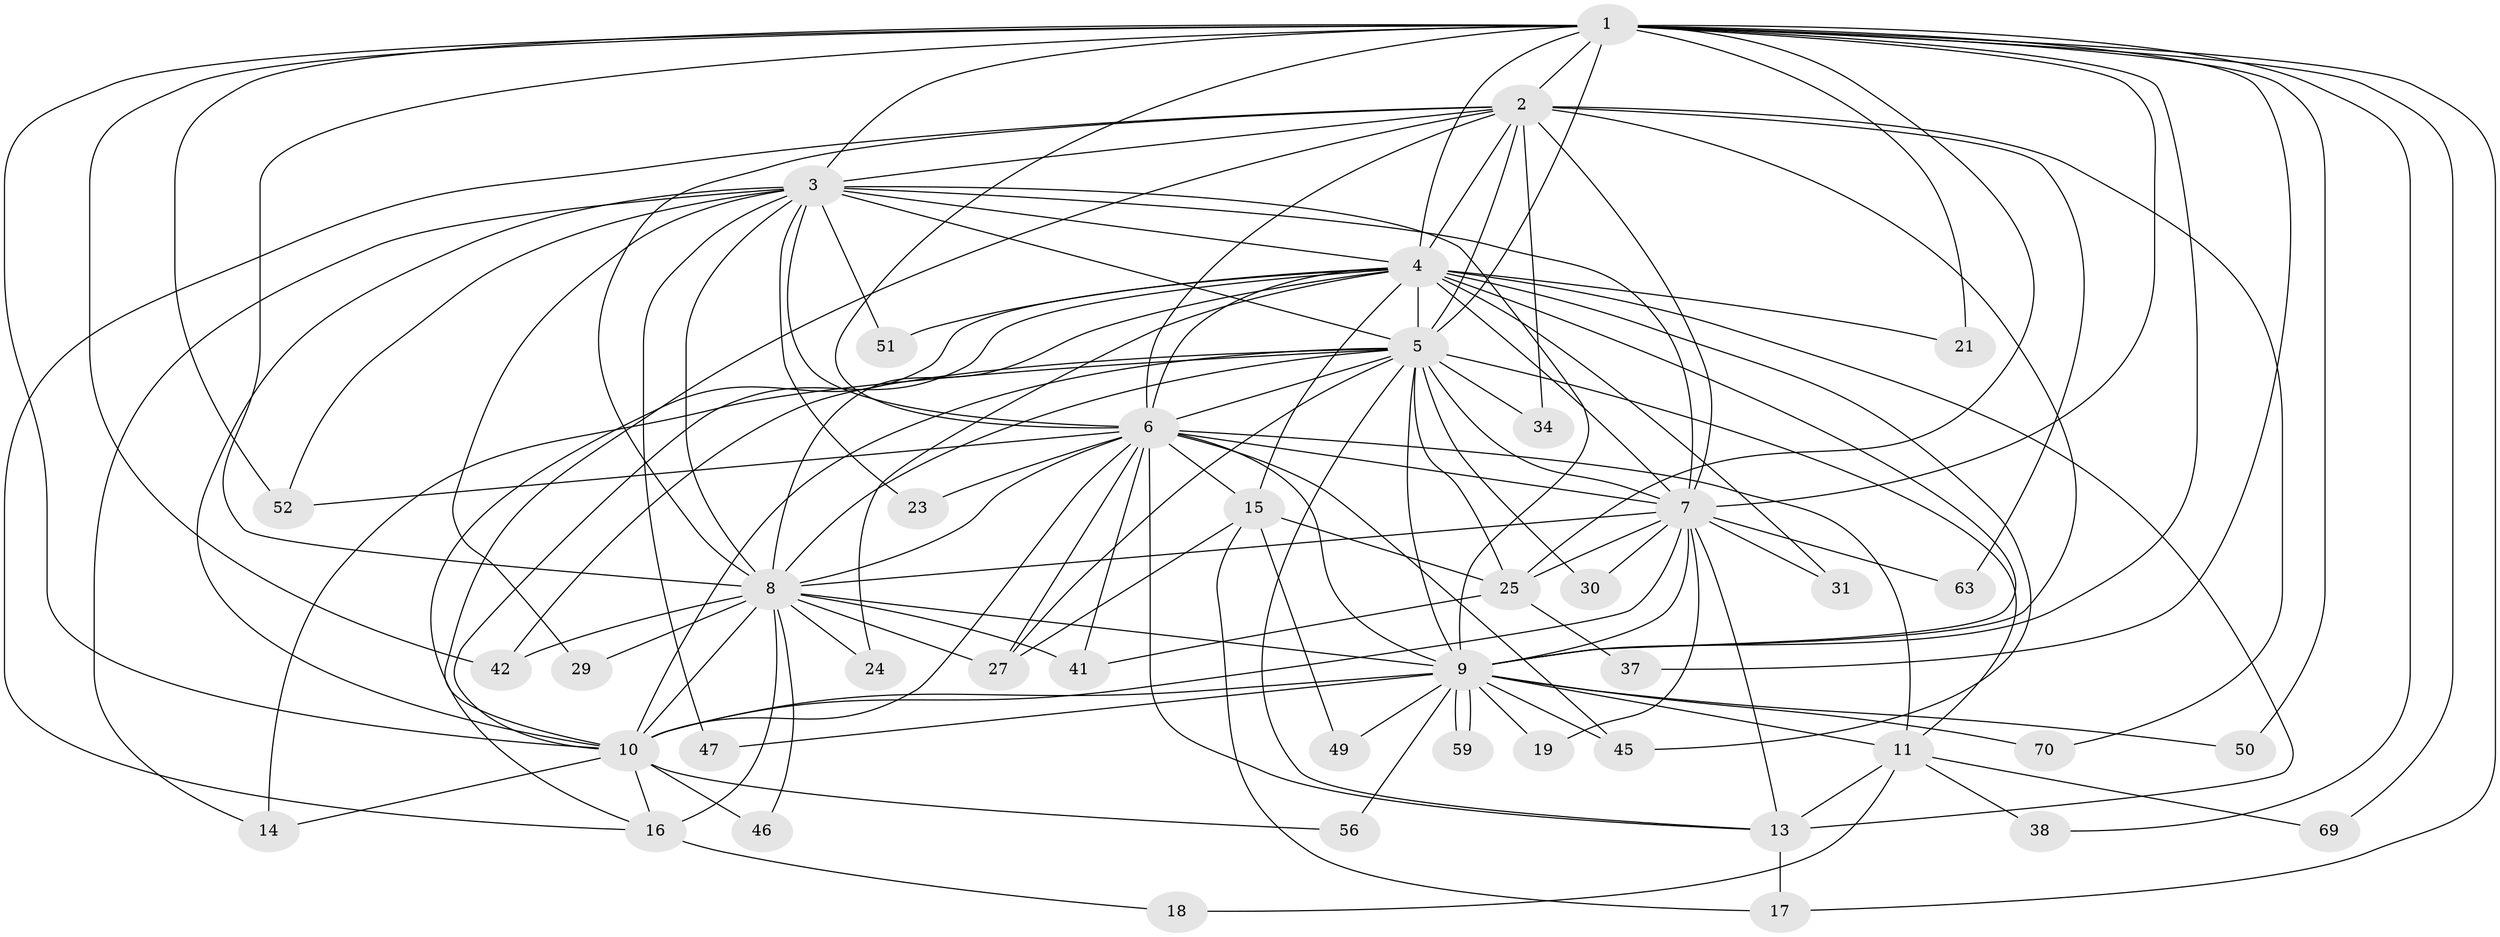 // original degree distribution, {23: 0.0136986301369863, 13: 0.0136986301369863, 15: 0.0136986301369863, 19: 0.0136986301369863, 20: 0.0136986301369863, 18: 0.0273972602739726, 16: 0.0136986301369863, 21: 0.0136986301369863, 14: 0.0136986301369863, 7: 0.0136986301369863, 4: 0.0958904109589041, 3: 0.1232876712328767, 6: 0.0273972602739726, 2: 0.589041095890411, 5: 0.0136986301369863}
// Generated by graph-tools (version 1.1) at 2025/17/03/04/25 18:17:52]
// undirected, 43 vertices, 127 edges
graph export_dot {
graph [start="1"]
  node [color=gray90,style=filled];
  1;
  2 [super="+39"];
  3;
  4 [super="+32"];
  5 [super="+54+44+73+67+22"];
  6 [super="+53+35"];
  7;
  8 [super="+40+43"];
  9;
  10 [super="+60"];
  11 [super="+12"];
  13 [super="+20"];
  14;
  15 [super="+48"];
  16 [super="+33"];
  17 [super="+28"];
  18;
  19;
  21;
  23;
  24;
  25 [super="+36"];
  27;
  29;
  30;
  31;
  34;
  37;
  38;
  41;
  42 [super="+72"];
  45 [super="+66"];
  46;
  47;
  49;
  50;
  51;
  52 [super="+64"];
  56;
  59;
  63;
  69;
  70;
  1 -- 2;
  1 -- 3;
  1 -- 4;
  1 -- 5 [weight=5];
  1 -- 6;
  1 -- 7;
  1 -- 8 [weight=2];
  1 -- 9;
  1 -- 10;
  1 -- 17;
  1 -- 21;
  1 -- 37;
  1 -- 38;
  1 -- 50;
  1 -- 52;
  1 -- 69;
  1 -- 25;
  1 -- 42;
  2 -- 3;
  2 -- 4;
  2 -- 5 [weight=2];
  2 -- 6;
  2 -- 7;
  2 -- 8;
  2 -- 9;
  2 -- 10;
  2 -- 16;
  2 -- 34;
  2 -- 63;
  2 -- 70;
  3 -- 4;
  3 -- 5;
  3 -- 6;
  3 -- 7;
  3 -- 8;
  3 -- 9;
  3 -- 10;
  3 -- 14;
  3 -- 23;
  3 -- 29;
  3 -- 47;
  3 -- 51;
  3 -- 52;
  4 -- 5 [weight=2];
  4 -- 6;
  4 -- 7;
  4 -- 8;
  4 -- 9 [weight=2];
  4 -- 10;
  4 -- 15;
  4 -- 16;
  4 -- 21;
  4 -- 24;
  4 -- 31;
  4 -- 45;
  4 -- 51;
  4 -- 13;
  5 -- 6 [weight=2];
  5 -- 7;
  5 -- 8;
  5 -- 9;
  5 -- 10;
  5 -- 11;
  5 -- 25;
  5 -- 30;
  5 -- 34;
  5 -- 42;
  5 -- 27;
  5 -- 13;
  5 -- 14;
  6 -- 7;
  6 -- 8;
  6 -- 9;
  6 -- 10;
  6 -- 11 [weight=2];
  6 -- 15;
  6 -- 23;
  6 -- 27;
  6 -- 45;
  6 -- 52;
  6 -- 41;
  6 -- 13;
  7 -- 8;
  7 -- 9;
  7 -- 10 [weight=2];
  7 -- 13;
  7 -- 19;
  7 -- 25;
  7 -- 30;
  7 -- 31;
  7 -- 63;
  8 -- 9;
  8 -- 10;
  8 -- 24;
  8 -- 27;
  8 -- 29;
  8 -- 41;
  8 -- 42;
  8 -- 46;
  8 -- 16 [weight=2];
  9 -- 10;
  9 -- 19;
  9 -- 47;
  9 -- 49;
  9 -- 50;
  9 -- 56;
  9 -- 59;
  9 -- 59;
  9 -- 70;
  9 -- 45;
  9 -- 11 [weight=2];
  10 -- 14;
  10 -- 46;
  10 -- 56;
  10 -- 16;
  11 -- 13;
  11 -- 18;
  11 -- 38;
  11 -- 69;
  13 -- 17;
  15 -- 17;
  15 -- 49;
  15 -- 27;
  15 -- 25;
  16 -- 18;
  25 -- 37;
  25 -- 41;
}
